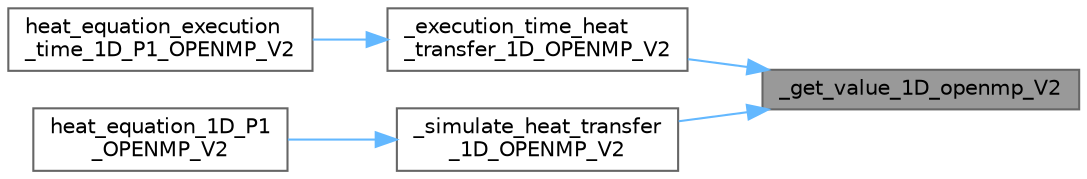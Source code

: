 digraph "_get_value_1D_openmp_V2"
{
 // LATEX_PDF_SIZE
  bgcolor="transparent";
  edge [fontname=Helvetica,fontsize=10,labelfontname=Helvetica,labelfontsize=10];
  node [fontname=Helvetica,fontsize=10,shape=box,height=0.2,width=0.4];
  rankdir="RL";
  Node1 [id="Node000001",label="_get_value_1D_openmp_V2",height=0.2,width=0.4,color="gray40", fillcolor="grey60", style="filled", fontcolor="black",tooltip="This is a function calculates the value of specific point in the space at specific time in 1D."];
  Node1 -> Node2 [id="edge1_Node000001_Node000002",dir="back",color="steelblue1",style="solid",tooltip=" "];
  Node2 [id="Node000002",label="_execution_time_heat\l_transfer_1D_OPENMP_V2",height=0.2,width=0.4,color="grey40", fillcolor="white", style="filled",URL="$thermopara_8c.html#ad748cccd8e3a6aa907eb38cbe41061d5",tooltip="This is a function that simulates the heat transfer in 1D object as wire, and return the execution ti..."];
  Node2 -> Node3 [id="edge2_Node000002_Node000003",dir="back",color="steelblue1",style="solid",tooltip=" "];
  Node3 [id="Node000003",label="heat_equation_execution\l_time_1D_P1_OPENMP_V2",height=0.2,width=0.4,color="grey40", fillcolor="white", style="filled",URL="$physics_8c.html#afe2df8f62ecbf0d2218874027604f60b",tooltip=" "];
  Node1 -> Node4 [id="edge3_Node000001_Node000004",dir="back",color="steelblue1",style="solid",tooltip=" "];
  Node4 [id="Node000004",label="_simulate_heat_transfer\l_1D_OPENMP_V2",height=0.2,width=0.4,color="grey40", fillcolor="white", style="filled",URL="$thermopara_8c.html#a475c2355339d18dcdb4abd1e852fe4fa",tooltip="This is a function that simulates the heat transfer in 1D object as wire, and writes the result to a ..."];
  Node4 -> Node5 [id="edge4_Node000004_Node000005",dir="back",color="steelblue1",style="solid",tooltip=" "];
  Node5 [id="Node000005",label="heat_equation_1D_P1\l_OPENMP_V2",height=0.2,width=0.4,color="grey40", fillcolor="white", style="filled",URL="$physics_8c.html#a35aa6acd14f05d46c8badf45e5c62478",tooltip=" "];
}
